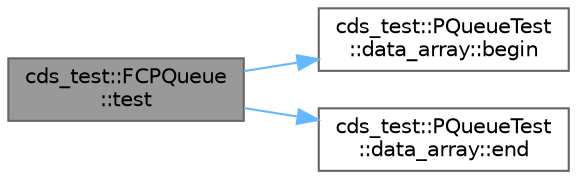digraph "cds_test::FCPQueue::test"
{
 // LATEX_PDF_SIZE
  bgcolor="transparent";
  edge [fontname=Helvetica,fontsize=10,labelfontname=Helvetica,labelfontsize=10];
  node [fontname=Helvetica,fontsize=10,shape=box,height=0.2,width=0.4];
  rankdir="LR";
  Node1 [id="Node000001",label="cds_test::FCPQueue\l::test",height=0.2,width=0.4,color="gray40", fillcolor="grey60", style="filled", fontcolor="black",tooltip=" "];
  Node1 -> Node2 [id="edge1_Node000001_Node000002",color="steelblue1",style="solid",tooltip=" "];
  Node2 [id="Node000002",label="cds_test::PQueueTest\l::data_array::begin",height=0.2,width=0.4,color="grey40", fillcolor="white", style="filled",URL="$classcds__test_1_1_p_queue_test_1_1data__array.html#a353961f8cf83a914e05b282fb4b7034e",tooltip=" "];
  Node1 -> Node3 [id="edge2_Node000001_Node000003",color="steelblue1",style="solid",tooltip=" "];
  Node3 [id="Node000003",label="cds_test::PQueueTest\l::data_array::end",height=0.2,width=0.4,color="grey40", fillcolor="white", style="filled",URL="$classcds__test_1_1_p_queue_test_1_1data__array.html#a670f1692631eac73755ffd7723681ef9",tooltip=" "];
}
